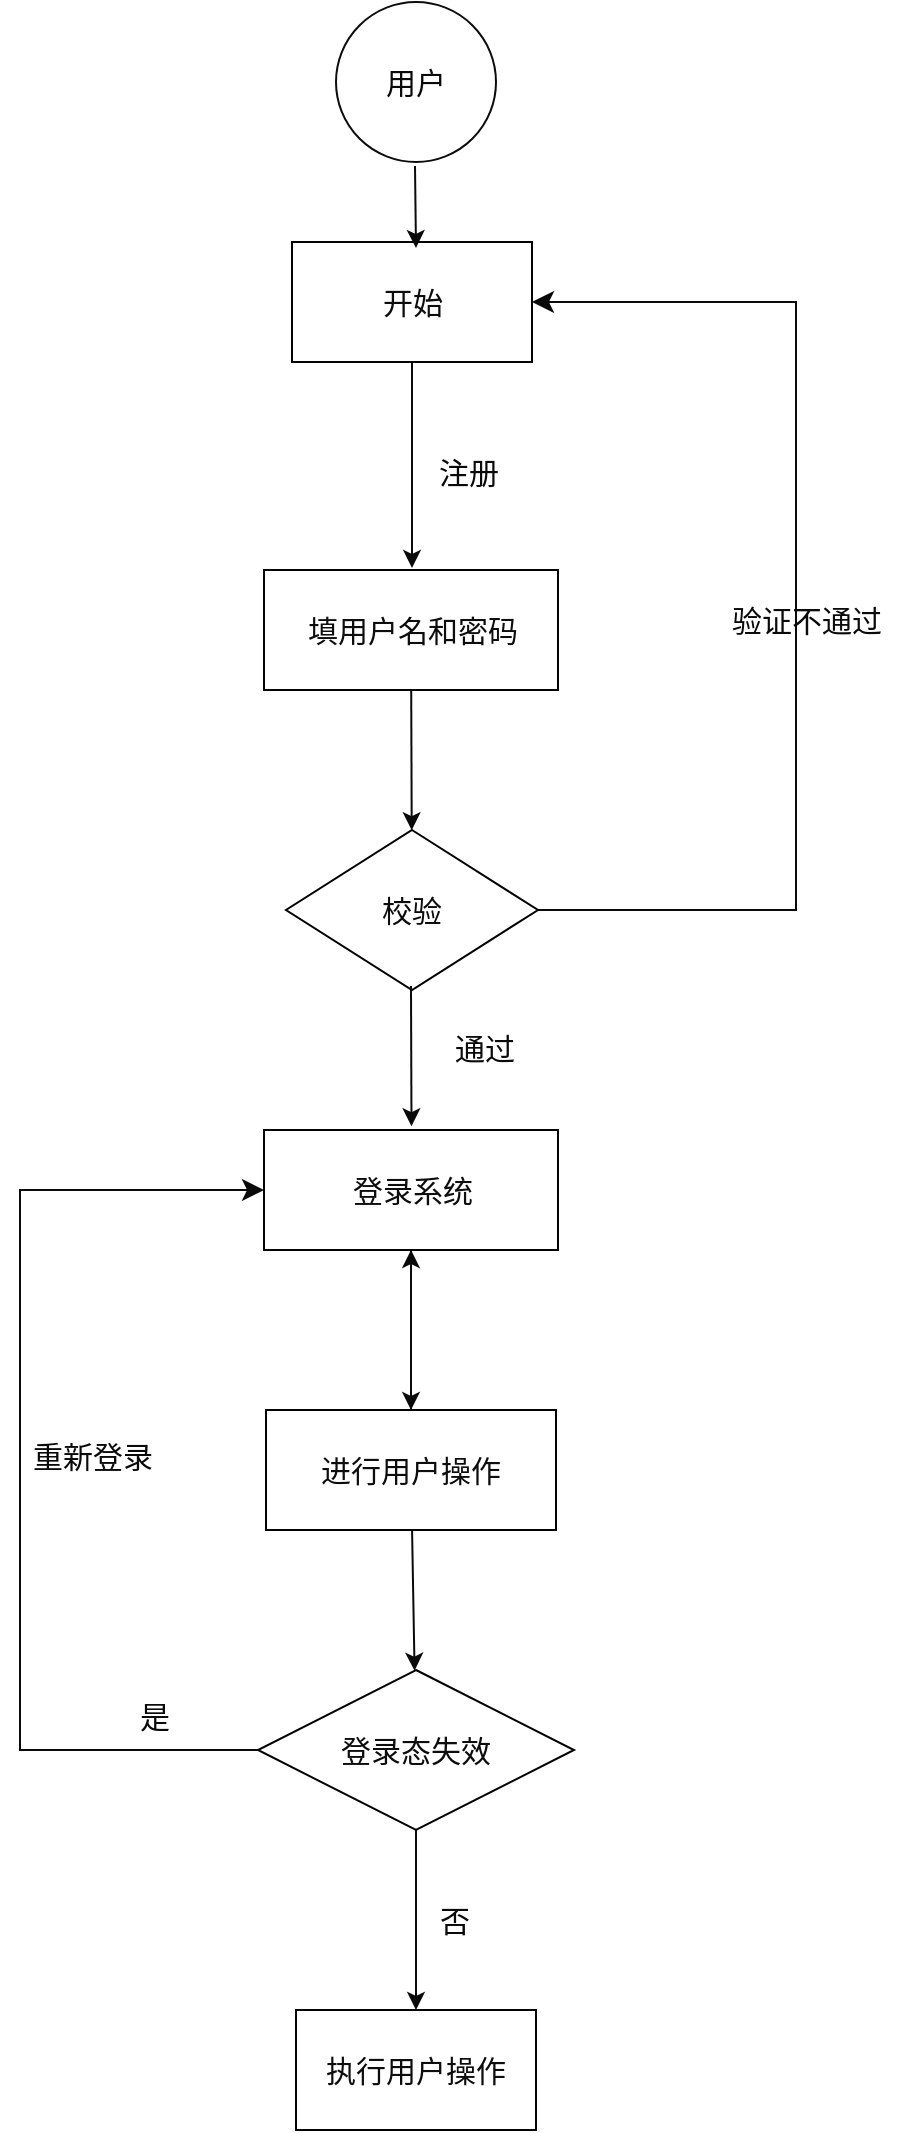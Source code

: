 <mxfile>
    <diagram id="vEsDR_9fABrcw1KfVioN" name="第 1 页">
        <mxGraphModel dx="1034" dy="661" grid="0" gridSize="10" guides="1" tooltips="1" connect="1" arrows="1" fold="1" page="1" pageScale="1" pageWidth="827" pageHeight="1169" background="#ffffff" math="0" shadow="0">
            <root>
                <mxCell id="0"/>
                <mxCell id="1" parent="0"/>
                <mxCell id="2" value="开始" style="rounded=0;html=1;strokeColor=#030303;fillColor=#ffffff;fontSize=15;fontColor=#0d0d0d;" parent="1" vertex="1">
                    <mxGeometry x="239" y="172" width="120" height="60" as="geometry"/>
                </mxCell>
                <mxCell id="3" value="" style="endArrow=classic;html=1;exitX=0.5;exitY=1;exitDx=0;exitDy=0;strokeColor=#0a0a0a;" edge="1" parent="1" source="2">
                    <mxGeometry width="50" height="50" relative="1" as="geometry">
                        <mxPoint x="387" y="365" as="sourcePoint"/>
                        <mxPoint x="299" y="335" as="targetPoint"/>
                    </mxGeometry>
                </mxCell>
                <mxCell id="4" value="&lt;font color=&quot;#0a0a0a&quot; style=&quot;font-size: 15px;&quot;&gt;注册&lt;/font&gt;" style="text;html=1;align=center;verticalAlign=middle;resizable=0;points=[];autosize=1;strokeColor=none;fillColor=none;fontSize=17;" vertex="1" parent="1">
                    <mxGeometry x="303" y="272" width="48" height="32" as="geometry"/>
                </mxCell>
                <mxCell id="16" value="" style="edgeStyle=none;html=1;strokeColor=#0a0a0a;fontSize=15;fontColor=#0a0a0a;" edge="1" parent="1" source="7" target="15">
                    <mxGeometry relative="1" as="geometry"/>
                </mxCell>
                <mxCell id="7" value="填用户名和密码" style="rounded=0;html=1;strokeColor=#030303;fillColor=#ffffff;fontSize=15;fontColor=#0d0d0d;" vertex="1" parent="1">
                    <mxGeometry x="225" y="336" width="147" height="60" as="geometry"/>
                </mxCell>
                <mxCell id="8" value="用户" style="ellipse;whiteSpace=wrap;html=1;aspect=fixed;fontSize=15;fontColor=#0a0a0a;fillColor=#FFFFFF;strokeColor=#0d0d0d;" vertex="1" parent="1">
                    <mxGeometry x="261" y="52" width="80" height="80" as="geometry"/>
                </mxCell>
                <mxCell id="9" value="" style="endArrow=classic;html=1;exitX=0.5;exitY=1;exitDx=0;exitDy=0;strokeColor=#0a0a0a;" edge="1" parent="1">
                    <mxGeometry width="50" height="50" relative="1" as="geometry">
                        <mxPoint x="300.5" y="134" as="sourcePoint"/>
                        <mxPoint x="301" y="175" as="targetPoint"/>
                    </mxGeometry>
                </mxCell>
                <mxCell id="13" value="" style="edgeStyle=elbowEdgeStyle;elbow=horizontal;endArrow=classic;html=1;curved=0;rounded=0;endSize=8;startSize=8;strokeColor=#0a0a0a;fontSize=15;fontColor=#0a0a0a;exitX=1;exitY=0.5;exitDx=0;exitDy=0;" edge="1" parent="1" source="15" target="2">
                    <mxGeometry width="50" height="50" relative="1" as="geometry">
                        <mxPoint x="425" y="372" as="sourcePoint"/>
                        <mxPoint x="422" y="319" as="targetPoint"/>
                        <Array as="points">
                            <mxPoint x="491" y="354"/>
                            <mxPoint x="406" y="551"/>
                            <mxPoint x="556" y="562"/>
                            <mxPoint x="742" y="648"/>
                            <mxPoint x="519" y="658"/>
                            <mxPoint x="664" y="492"/>
                            <mxPoint x="404" y="552"/>
                            <mxPoint x="531" y="278"/>
                            <mxPoint x="396" y="230"/>
                            <mxPoint x="470" y="254"/>
                            <mxPoint x="410" y="354"/>
                            <mxPoint x="523" y="282"/>
                            <mxPoint x="513" y="348"/>
                        </Array>
                    </mxGeometry>
                </mxCell>
                <mxCell id="14" value="&lt;font color=&quot;#0a0a0a&quot;&gt;&lt;span style=&quot;font-size: 15px;&quot;&gt;验证不通过&lt;/span&gt;&lt;/font&gt;" style="text;html=1;align=center;verticalAlign=middle;resizable=0;points=[];autosize=1;strokeColor=none;fillColor=none;fontSize=17;" vertex="1" parent="1">
                    <mxGeometry x="449" y="346" width="93" height="32" as="geometry"/>
                </mxCell>
                <mxCell id="15" value="校验" style="rhombus;whiteSpace=wrap;html=1;fontSize=15;fillColor=#ffffff;strokeColor=#030303;fontColor=#0d0d0d;rounded=0;" vertex="1" parent="1">
                    <mxGeometry x="236" y="466" width="126" height="80" as="geometry"/>
                </mxCell>
                <mxCell id="19" value="" style="edgeStyle=none;html=1;strokeColor=#0a0a0a;fontSize=15;fontColor=#0a0a0a;" edge="1" parent="1">
                    <mxGeometry relative="1" as="geometry">
                        <mxPoint x="298.497" y="544" as="sourcePoint"/>
                        <mxPoint x="298.747" y="614.09" as="targetPoint"/>
                    </mxGeometry>
                </mxCell>
                <mxCell id="20" value="通过" style="text;html=1;align=center;verticalAlign=middle;resizable=0;points=[];autosize=1;strokeColor=none;fillColor=none;fontSize=15;fontColor=#0a0a0a;" vertex="1" parent="1">
                    <mxGeometry x="311" y="560" width="48" height="30" as="geometry"/>
                </mxCell>
                <mxCell id="23" value="" style="edgeStyle=none;html=1;strokeColor=#0a0a0a;fontSize=15;fontColor=#0a0a0a;" edge="1" parent="1" source="21" target="22">
                    <mxGeometry relative="1" as="geometry"/>
                </mxCell>
                <mxCell id="21" value="登录系统" style="rounded=0;html=1;strokeColor=#030303;fillColor=#ffffff;fontSize=15;fontColor=#0d0d0d;" vertex="1" parent="1">
                    <mxGeometry x="225" y="616" width="147" height="60" as="geometry"/>
                </mxCell>
                <mxCell id="24" value="" style="edgeStyle=none;html=1;strokeColor=#0a0a0a;fontSize=15;fontColor=#0a0a0a;" edge="1" parent="1" source="22" target="21">
                    <mxGeometry relative="1" as="geometry"/>
                </mxCell>
                <mxCell id="26" value="" style="edgeStyle=none;html=1;strokeColor=#0a0a0a;fontSize=15;fontColor=#0a0a0a;" edge="1" parent="1" source="22" target="25">
                    <mxGeometry relative="1" as="geometry"/>
                </mxCell>
                <mxCell id="22" value="进行用户操作" style="whiteSpace=wrap;html=1;fontSize=15;fillColor=#ffffff;strokeColor=#030303;fontColor=#0d0d0d;rounded=0;" vertex="1" parent="1">
                    <mxGeometry x="226" y="756" width="145" height="60" as="geometry"/>
                </mxCell>
                <mxCell id="30" value="" style="edgeStyle=none;html=1;strokeColor=#0a0a0a;fontSize=15;fontColor=#0a0a0a;" edge="1" parent="1" source="25" target="29">
                    <mxGeometry relative="1" as="geometry"/>
                </mxCell>
                <mxCell id="25" value="登录态失效" style="rhombus;whiteSpace=wrap;html=1;fontSize=15;fillColor=#ffffff;strokeColor=#030303;fontColor=#0d0d0d;rounded=0;" vertex="1" parent="1">
                    <mxGeometry x="222" y="886" width="158" height="80" as="geometry"/>
                </mxCell>
                <mxCell id="27" value="" style="edgeStyle=elbowEdgeStyle;elbow=vertical;endArrow=classic;html=1;curved=0;rounded=0;endSize=8;startSize=8;strokeColor=#0a0a0a;fontSize=15;fontColor=#0a0a0a;exitX=0;exitY=0.5;exitDx=0;exitDy=0;entryX=0;entryY=0.5;entryDx=0;entryDy=0;" edge="1" parent="1" source="25" target="21">
                    <mxGeometry width="50" height="50" relative="1" as="geometry">
                        <mxPoint x="23" y="929" as="sourcePoint"/>
                        <mxPoint x="194" y="556" as="targetPoint"/>
                        <Array as="points">
                            <mxPoint x="103" y="788"/>
                            <mxPoint x="67" y="974"/>
                            <mxPoint x="217" y="985"/>
                            <mxPoint x="403" y="1071"/>
                            <mxPoint x="180" y="1081"/>
                            <mxPoint x="325" y="915"/>
                            <mxPoint x="65" y="975"/>
                            <mxPoint x="192" y="701"/>
                            <mxPoint x="57" y="653"/>
                            <mxPoint x="131" y="677"/>
                            <mxPoint x="71" y="777"/>
                            <mxPoint x="184" y="705"/>
                            <mxPoint x="174" y="771"/>
                        </Array>
                    </mxGeometry>
                </mxCell>
                <mxCell id="28" value="重新登录" style="text;html=1;align=center;verticalAlign=middle;resizable=0;points=[];autosize=1;strokeColor=none;fillColor=none;fontSize=15;fontColor=#0a0a0a;" vertex="1" parent="1">
                    <mxGeometry x="100" y="764" width="78" height="30" as="geometry"/>
                </mxCell>
                <mxCell id="29" value="执行用户操作" style="rounded=0;whiteSpace=wrap;html=1;fontSize=15;fillColor=#ffffff;strokeColor=#030303;fontColor=#0d0d0d;" vertex="1" parent="1">
                    <mxGeometry x="241" y="1056" width="120" height="60" as="geometry"/>
                </mxCell>
                <mxCell id="31" value="否" style="text;html=1;align=center;verticalAlign=middle;resizable=0;points=[];autosize=1;strokeColor=none;fillColor=none;fontSize=15;fontColor=#0a0a0a;" vertex="1" parent="1">
                    <mxGeometry x="303" y="996" width="33" height="30" as="geometry"/>
                </mxCell>
                <mxCell id="33" value="是" style="text;html=1;align=center;verticalAlign=middle;resizable=0;points=[];autosize=1;strokeColor=none;fillColor=none;fontSize=15;fontColor=#0a0a0a;" vertex="1" parent="1">
                    <mxGeometry x="153" y="894" width="33" height="30" as="geometry"/>
                </mxCell>
            </root>
        </mxGraphModel>
    </diagram>
</mxfile>